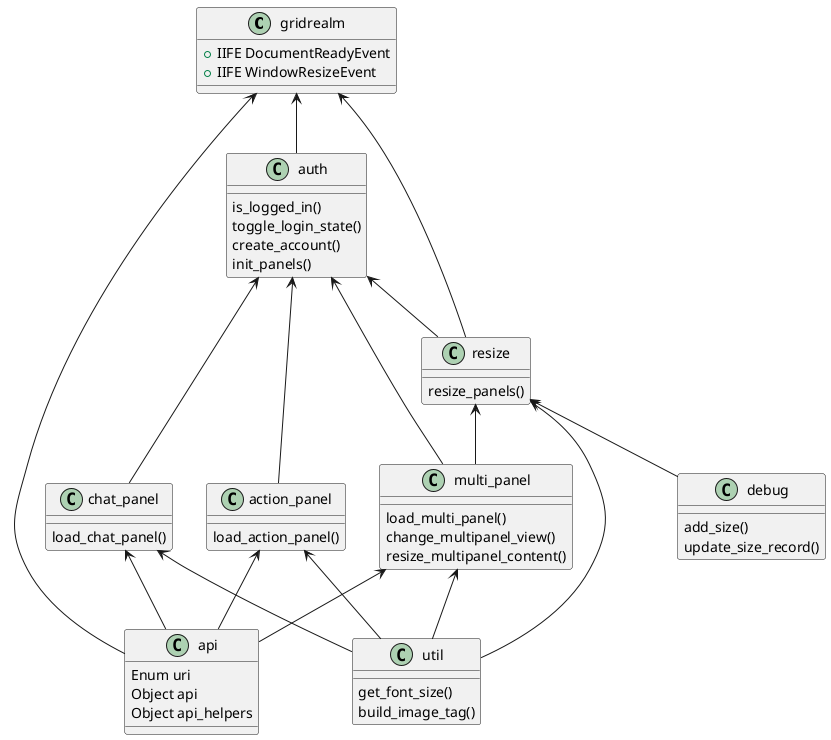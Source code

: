 @startuml

skinparam packageStyle rectangle

class gridrealm {
  + IIFE DocumentReadyEvent
  + IIFE WindowResizeEvent
}

class auth {
  is_logged_in()
  toggle_login_state()
  create_account()
  init_panels()
}

class api {
  Enum uri
  Object api
  Object api_helpers
}

class util {
  get_font_size()
  build_image_tag()
}

class debug {
  add_size()
  update_size_record()
}

class chat_panel {
  load_chat_panel()
}

class action_panel {
  load_action_panel()
}

class multi_panel {
  load_multi_panel()
  change_multipanel_view()
  resize_multipanel_content()
}

class resize {
  resize_panels()
}

gridrealm <-- auth
gridrealm <-- api
gridrealm <-- resize
auth <-- chat_panel
auth <-- action_panel
auth <-- multi_panel
auth <-- resize
resize <-- multi_panel
resize <-- debug
resize <-- util
chat_panel <-- util
chat_panel <-- api
action_panel <-- util
action_panel <-- api
multi_panel <-- util
multi_panel <-- api

@enduml
